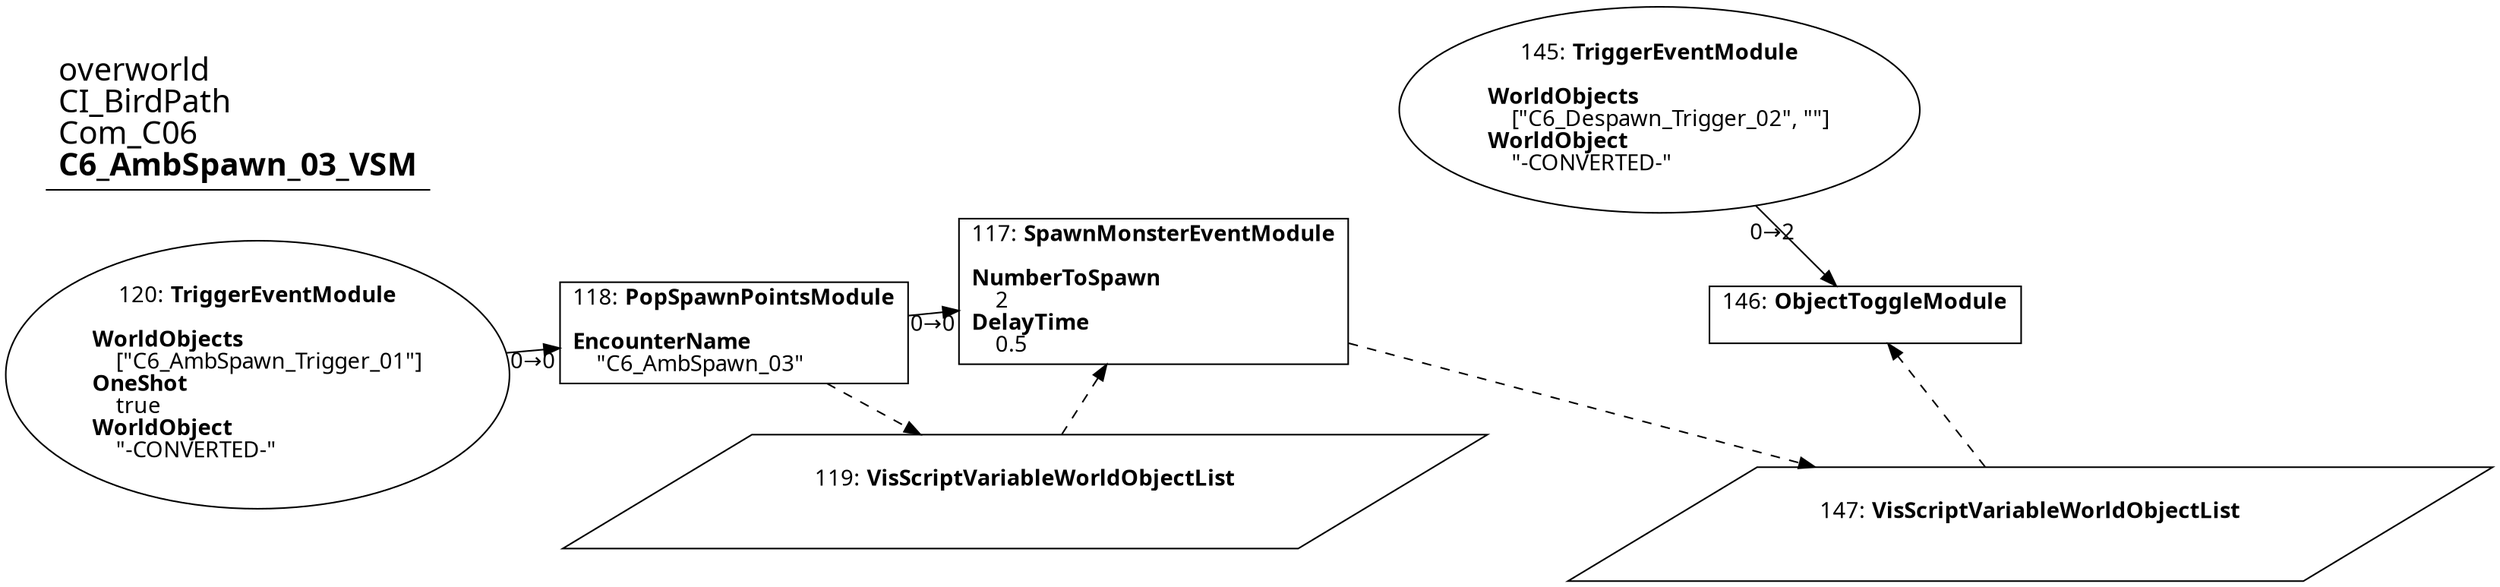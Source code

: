 digraph {
    layout = fdp;
    overlap = prism;
    sep = "+16";
    splines = spline;

    node [ shape = box ];

    graph [ fontname = "Segoe UI" ];
    node [ fontname = "Segoe UI" ];
    edge [ fontname = "Segoe UI" ];

    117 [ label = <117: <b>SpawnMonsterEventModule</b><br/><br/><b>NumberToSpawn</b><br align="left"/>    2<br align="left"/><b>DelayTime</b><br align="left"/>    0.5<br align="left"/>> ];
    117 [ pos = "0.47900003,-2.5660002!" ];
    119 -> 117 [ style = dashed ];
    117 -> 147 [ style = dashed ];

    118 [ label = <118: <b>PopSpawnPointsModule</b><br/><br/><b>EncounterName</b><br align="left"/>    &quot;C6_AmbSpawn_03&quot;<br align="left"/>> ];
    118 [ pos = "0.022000002,-2.5660002!" ];
    118 -> 117 [ label = "0→0" ];
    118 -> 119 [ style = dashed ];

    119 [ label = <119: <b>VisScriptVariableWorldObjectList</b><br/><br/>> ];
    119 [ shape = parallelogram ]
    119 [ pos = "0.27600002,-2.686!" ];

    120 [ label = <120: <b>TriggerEventModule</b><br/><br/><b>WorldObjects</b><br align="left"/>    [&quot;C6_AmbSpawn_Trigger_01&quot;]<br align="left"/><b>OneShot</b><br align="left"/>    true<br align="left"/><b>WorldObject</b><br align="left"/>    &quot;-CONVERTED-&quot;<br align="left"/>> ];
    120 [ shape = oval ]
    120 [ pos = "-0.24300002,-2.5660002!" ];
    120 -> 118 [ label = "0→0" ];

    145 [ label = <145: <b>TriggerEventModule</b><br/><br/><b>WorldObjects</b><br align="left"/>    [&quot;C6_Despawn_Trigger_02&quot;, &quot;&quot;]<br align="left"/><b>WorldObject</b><br align="left"/>    &quot;-CONVERTED-&quot;<br align="left"/>> ];
    145 [ shape = oval ]
    145 [ pos = "0.808,-2.437!" ];
    145 -> 146 [ label = "0→2" ];

    146 [ label = <146: <b>ObjectToggleModule</b><br/><br/>> ];
    146 [ pos = "1.0910001,-2.5370002!" ];
    147 -> 146 [ style = dashed ];

    147 [ label = <147: <b>VisScriptVariableWorldObjectList</b><br/><br/>> ];
    147 [ shape = parallelogram ]
    147 [ pos = "0.83800006,-2.726!" ];

    title [ pos = "-0.24400002,-2.436!" ];
    title [ shape = underline ];
    title [ label = <<font point-size="20">overworld<br align="left"/>CI_BirdPath<br align="left"/>Com_C06<br align="left"/><b>C6_AmbSpawn_03_VSM</b><br align="left"/></font>> ];
}
